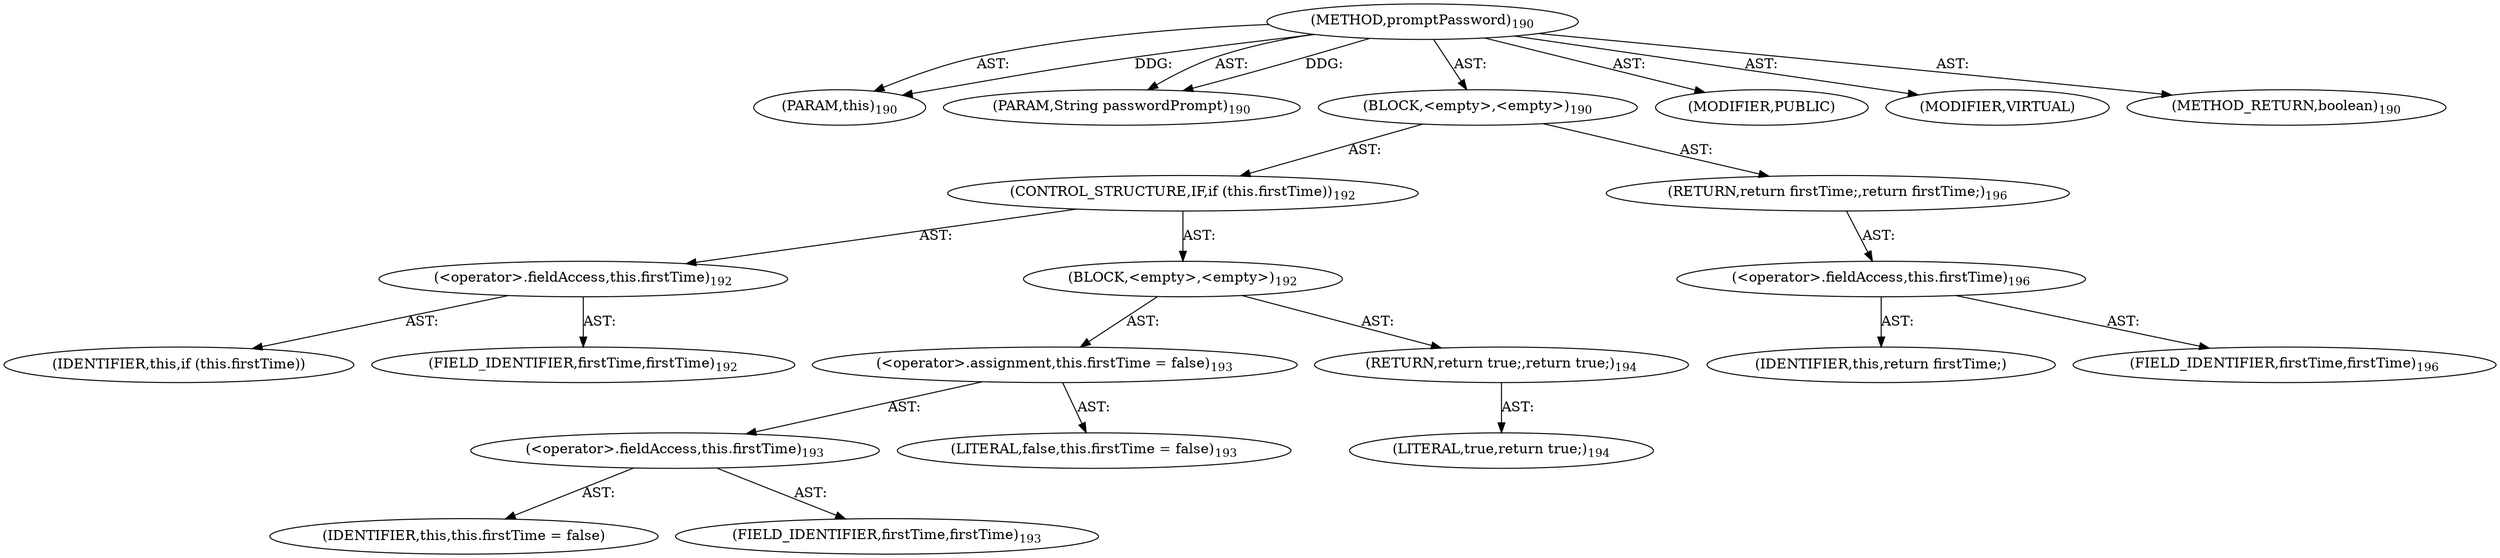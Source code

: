 digraph "promptPassword" {  
"111669149712" [label = <(METHOD,promptPassword)<SUB>190</SUB>> ]
"115964117018" [label = <(PARAM,this)<SUB>190</SUB>> ]
"115964117019" [label = <(PARAM,String passwordPrompt)<SUB>190</SUB>> ]
"25769803792" [label = <(BLOCK,&lt;empty&gt;,&lt;empty&gt;)<SUB>190</SUB>> ]
"47244640256" [label = <(CONTROL_STRUCTURE,IF,if (this.firstTime))<SUB>192</SUB>> ]
"30064771107" [label = <(&lt;operator&gt;.fieldAccess,this.firstTime)<SUB>192</SUB>> ]
"68719476765" [label = <(IDENTIFIER,this,if (this.firstTime))> ]
"55834574867" [label = <(FIELD_IDENTIFIER,firstTime,firstTime)<SUB>192</SUB>> ]
"25769803793" [label = <(BLOCK,&lt;empty&gt;,&lt;empty&gt;)<SUB>192</SUB>> ]
"30064771108" [label = <(&lt;operator&gt;.assignment,this.firstTime = false)<SUB>193</SUB>> ]
"30064771109" [label = <(&lt;operator&gt;.fieldAccess,this.firstTime)<SUB>193</SUB>> ]
"68719476766" [label = <(IDENTIFIER,this,this.firstTime = false)> ]
"55834574868" [label = <(FIELD_IDENTIFIER,firstTime,firstTime)<SUB>193</SUB>> ]
"90194313226" [label = <(LITERAL,false,this.firstTime = false)<SUB>193</SUB>> ]
"146028888073" [label = <(RETURN,return true;,return true;)<SUB>194</SUB>> ]
"90194313227" [label = <(LITERAL,true,return true;)<SUB>194</SUB>> ]
"146028888074" [label = <(RETURN,return firstTime;,return firstTime;)<SUB>196</SUB>> ]
"30064771110" [label = <(&lt;operator&gt;.fieldAccess,this.firstTime)<SUB>196</SUB>> ]
"68719476767" [label = <(IDENTIFIER,this,return firstTime;)> ]
"55834574869" [label = <(FIELD_IDENTIFIER,firstTime,firstTime)<SUB>196</SUB>> ]
"133143986214" [label = <(MODIFIER,PUBLIC)> ]
"133143986215" [label = <(MODIFIER,VIRTUAL)> ]
"128849018896" [label = <(METHOD_RETURN,boolean)<SUB>190</SUB>> ]
  "111669149712" -> "115964117018"  [ label = "AST: "] 
  "111669149712" -> "115964117019"  [ label = "AST: "] 
  "111669149712" -> "25769803792"  [ label = "AST: "] 
  "111669149712" -> "133143986214"  [ label = "AST: "] 
  "111669149712" -> "133143986215"  [ label = "AST: "] 
  "111669149712" -> "128849018896"  [ label = "AST: "] 
  "25769803792" -> "47244640256"  [ label = "AST: "] 
  "25769803792" -> "146028888074"  [ label = "AST: "] 
  "47244640256" -> "30064771107"  [ label = "AST: "] 
  "47244640256" -> "25769803793"  [ label = "AST: "] 
  "30064771107" -> "68719476765"  [ label = "AST: "] 
  "30064771107" -> "55834574867"  [ label = "AST: "] 
  "25769803793" -> "30064771108"  [ label = "AST: "] 
  "25769803793" -> "146028888073"  [ label = "AST: "] 
  "30064771108" -> "30064771109"  [ label = "AST: "] 
  "30064771108" -> "90194313226"  [ label = "AST: "] 
  "30064771109" -> "68719476766"  [ label = "AST: "] 
  "30064771109" -> "55834574868"  [ label = "AST: "] 
  "146028888073" -> "90194313227"  [ label = "AST: "] 
  "146028888074" -> "30064771110"  [ label = "AST: "] 
  "30064771110" -> "68719476767"  [ label = "AST: "] 
  "30064771110" -> "55834574869"  [ label = "AST: "] 
  "111669149712" -> "115964117018"  [ label = "DDG: "] 
  "111669149712" -> "115964117019"  [ label = "DDG: "] 
}
